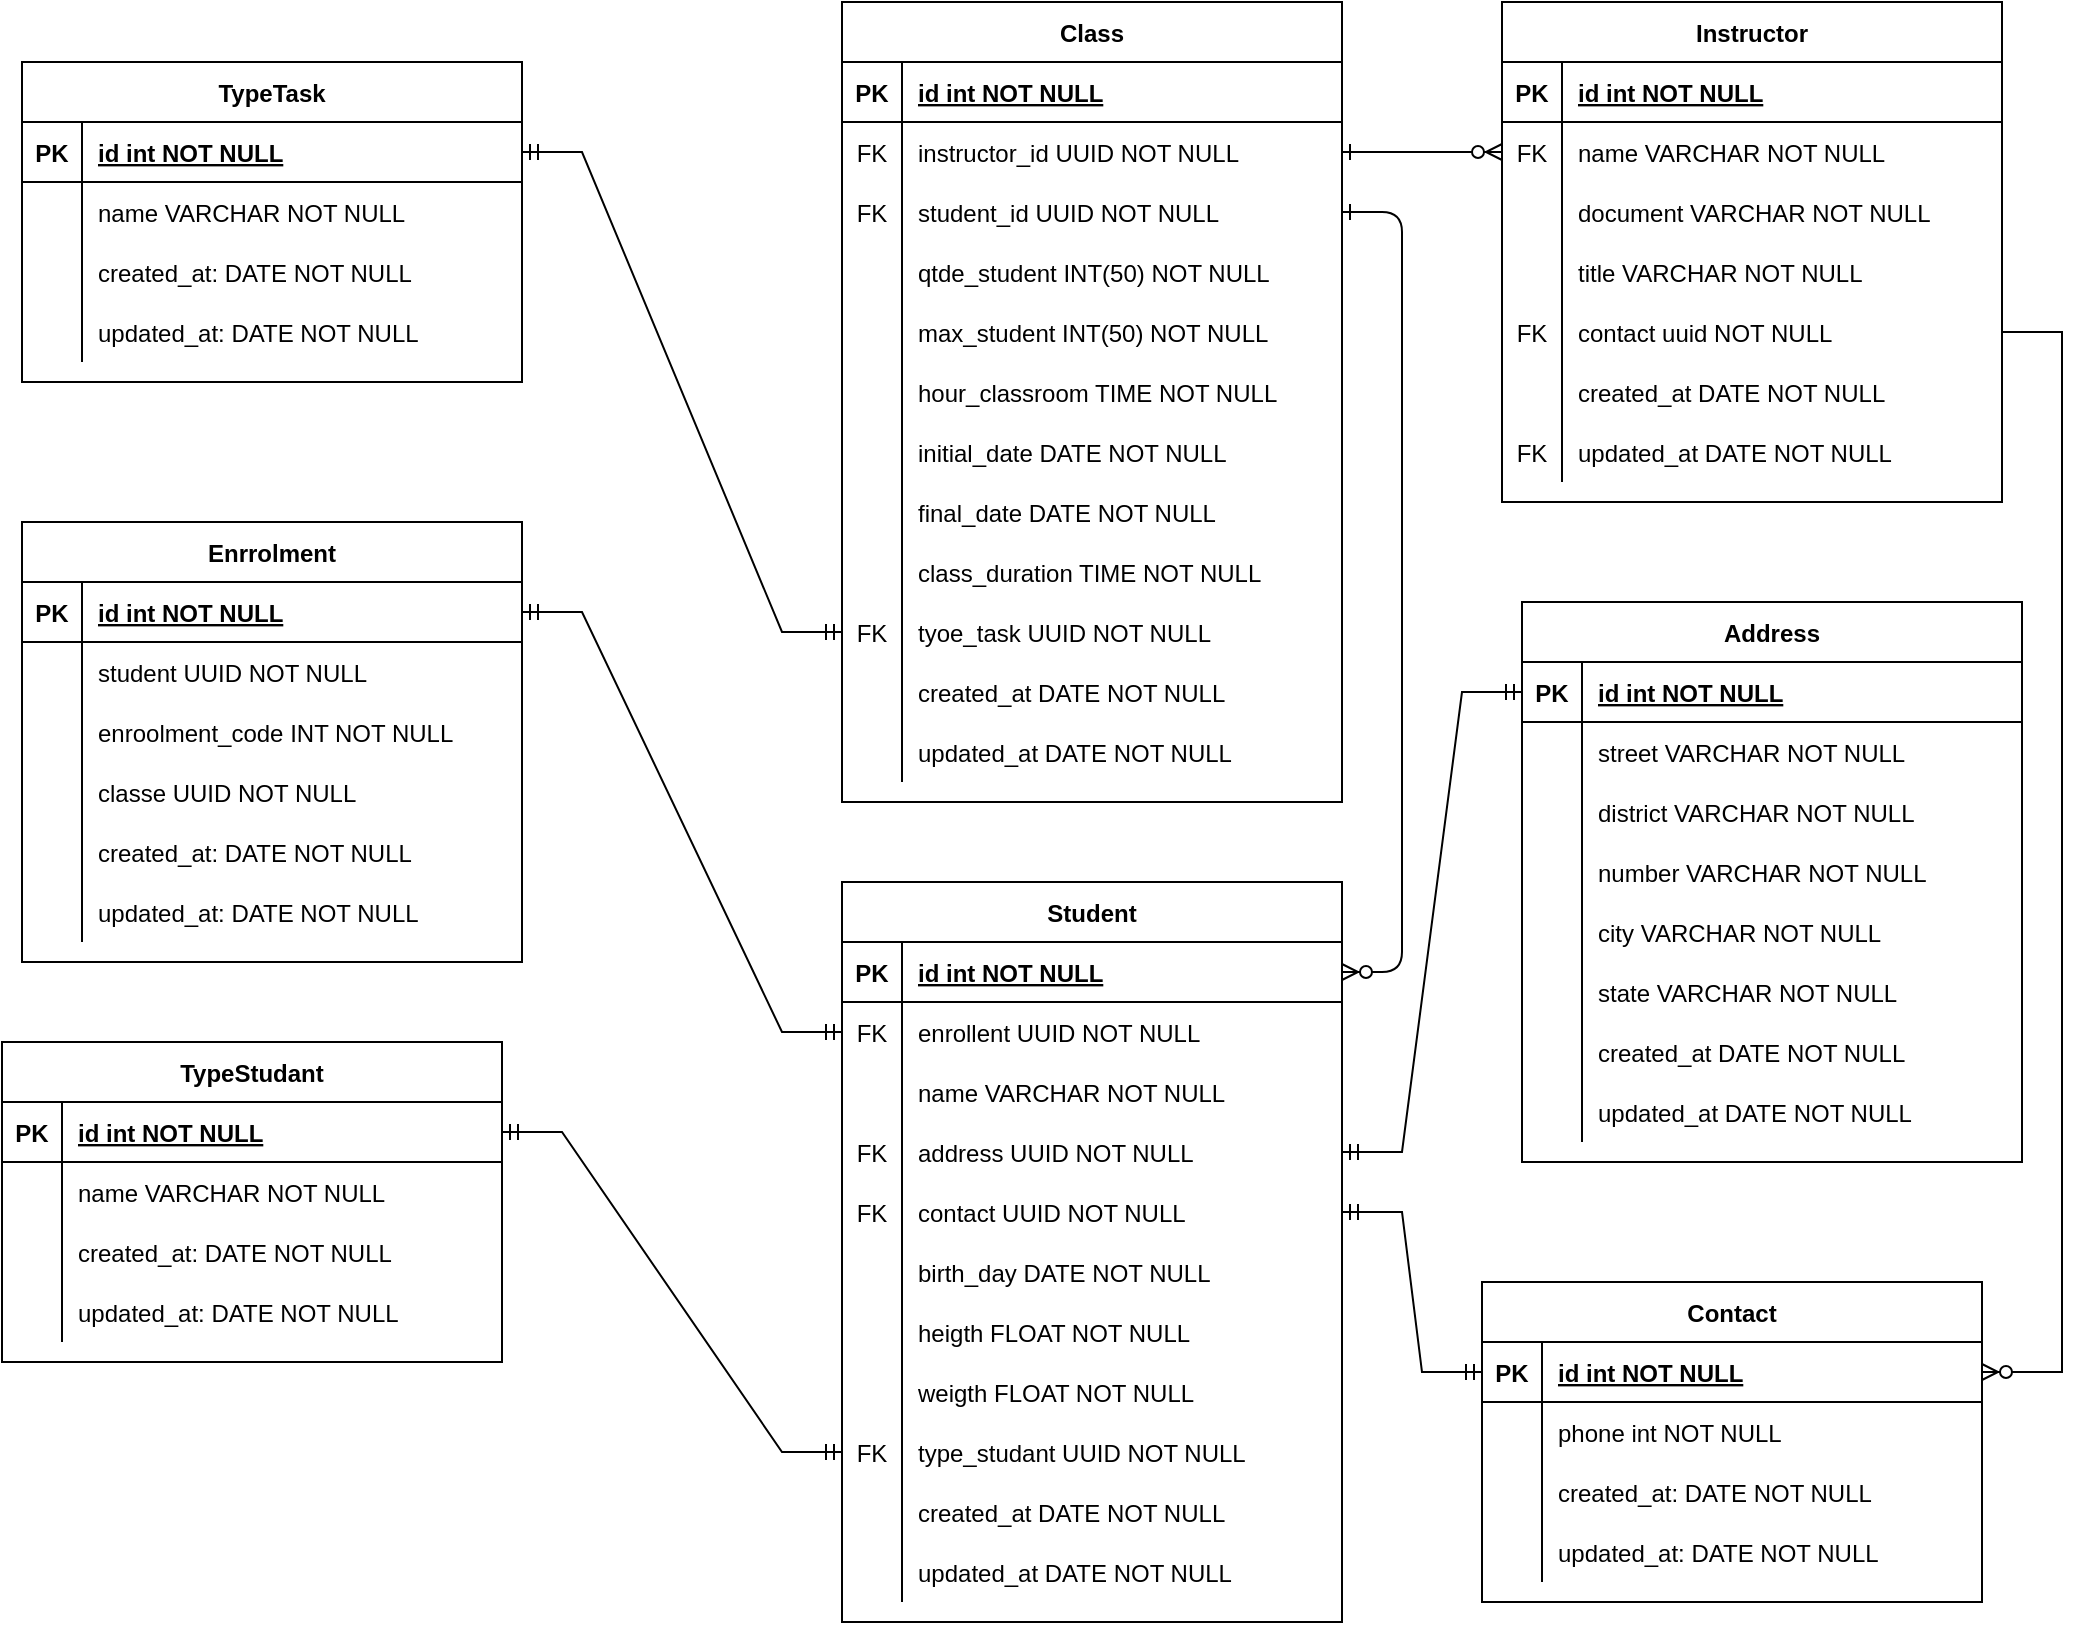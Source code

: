 <mxfile version="20.3.6" type="device"><diagram id="R2lEEEUBdFMjLlhIrx00" name="Page-1"><mxGraphModel dx="1796" dy="621" grid="1" gridSize="10" guides="1" tooltips="1" connect="1" arrows="1" fold="1" page="1" pageScale="1" pageWidth="850" pageHeight="1100" math="0" shadow="0" extFonts="Permanent Marker^https://fonts.googleapis.com/css?family=Permanent+Marker"><root><mxCell id="0"/><mxCell id="1" parent="0"/><mxCell id="C-vyLk0tnHw3VtMMgP7b-1" value="" style="edgeStyle=entityRelationEdgeStyle;endArrow=ERzeroToMany;startArrow=ERone;endFill=1;startFill=0;exitX=1;exitY=0.5;exitDx=0;exitDy=0;" parent="1" source="C-vyLk0tnHw3VtMMgP7b-27" target="C-vyLk0tnHw3VtMMgP7b-6" edge="1"><mxGeometry width="100" height="100" relative="1" as="geometry"><mxPoint x="340" y="720" as="sourcePoint"/><mxPoint x="440" y="620" as="targetPoint"/></mxGeometry></mxCell><mxCell id="C-vyLk0tnHw3VtMMgP7b-2" value="Instructor" style="shape=table;startSize=30;container=1;collapsible=1;childLayout=tableLayout;fixedRows=1;rowLines=0;fontStyle=1;align=center;resizeLast=1;" parent="1" vertex="1"><mxGeometry x="450" y="120" width="250" height="250" as="geometry"/></mxCell><mxCell id="C-vyLk0tnHw3VtMMgP7b-3" value="" style="shape=partialRectangle;collapsible=0;dropTarget=0;pointerEvents=0;fillColor=none;points=[[0,0.5],[1,0.5]];portConstraint=eastwest;top=0;left=0;right=0;bottom=1;" parent="C-vyLk0tnHw3VtMMgP7b-2" vertex="1"><mxGeometry y="30" width="250" height="30" as="geometry"/></mxCell><mxCell id="C-vyLk0tnHw3VtMMgP7b-4" value="PK" style="shape=partialRectangle;overflow=hidden;connectable=0;fillColor=none;top=0;left=0;bottom=0;right=0;fontStyle=1;" parent="C-vyLk0tnHw3VtMMgP7b-3" vertex="1"><mxGeometry width="30" height="30" as="geometry"><mxRectangle width="30" height="30" as="alternateBounds"/></mxGeometry></mxCell><mxCell id="C-vyLk0tnHw3VtMMgP7b-5" value="id int NOT NULL " style="shape=partialRectangle;overflow=hidden;connectable=0;fillColor=none;top=0;left=0;bottom=0;right=0;align=left;spacingLeft=6;fontStyle=5;" parent="C-vyLk0tnHw3VtMMgP7b-3" vertex="1"><mxGeometry x="30" width="220" height="30" as="geometry"><mxRectangle width="220" height="30" as="alternateBounds"/></mxGeometry></mxCell><mxCell id="C-vyLk0tnHw3VtMMgP7b-6" value="" style="shape=partialRectangle;collapsible=0;dropTarget=0;pointerEvents=0;fillColor=none;points=[[0,0.5],[1,0.5]];portConstraint=eastwest;top=0;left=0;right=0;bottom=0;" parent="C-vyLk0tnHw3VtMMgP7b-2" vertex="1"><mxGeometry y="60" width="250" height="30" as="geometry"/></mxCell><mxCell id="C-vyLk0tnHw3VtMMgP7b-7" value="FK" style="shape=partialRectangle;overflow=hidden;connectable=0;fillColor=none;top=0;left=0;bottom=0;right=0;" parent="C-vyLk0tnHw3VtMMgP7b-6" vertex="1"><mxGeometry width="30" height="30" as="geometry"><mxRectangle width="30" height="30" as="alternateBounds"/></mxGeometry></mxCell><mxCell id="C-vyLk0tnHw3VtMMgP7b-8" value="name VARCHAR NOT NULL" style="shape=partialRectangle;overflow=hidden;connectable=0;fillColor=none;top=0;left=0;bottom=0;right=0;align=left;spacingLeft=6;" parent="C-vyLk0tnHw3VtMMgP7b-6" vertex="1"><mxGeometry x="30" width="220" height="30" as="geometry"><mxRectangle width="220" height="30" as="alternateBounds"/></mxGeometry></mxCell><mxCell id="C-vyLk0tnHw3VtMMgP7b-9" value="" style="shape=partialRectangle;collapsible=0;dropTarget=0;pointerEvents=0;fillColor=none;points=[[0,0.5],[1,0.5]];portConstraint=eastwest;top=0;left=0;right=0;bottom=0;" parent="C-vyLk0tnHw3VtMMgP7b-2" vertex="1"><mxGeometry y="90" width="250" height="30" as="geometry"/></mxCell><mxCell id="C-vyLk0tnHw3VtMMgP7b-10" value="" style="shape=partialRectangle;overflow=hidden;connectable=0;fillColor=none;top=0;left=0;bottom=0;right=0;" parent="C-vyLk0tnHw3VtMMgP7b-9" vertex="1"><mxGeometry width="30" height="30" as="geometry"><mxRectangle width="30" height="30" as="alternateBounds"/></mxGeometry></mxCell><mxCell id="C-vyLk0tnHw3VtMMgP7b-11" value="document VARCHAR NOT NULL" style="shape=partialRectangle;overflow=hidden;connectable=0;fillColor=none;top=0;left=0;bottom=0;right=0;align=left;spacingLeft=6;" parent="C-vyLk0tnHw3VtMMgP7b-9" vertex="1"><mxGeometry x="30" width="220" height="30" as="geometry"><mxRectangle width="220" height="30" as="alternateBounds"/></mxGeometry></mxCell><mxCell id="2ifNa_eSd36w4v-b7ZoR-31" value="" style="shape=partialRectangle;collapsible=0;dropTarget=0;pointerEvents=0;fillColor=none;points=[[0,0.5],[1,0.5]];portConstraint=eastwest;top=0;left=0;right=0;bottom=0;" parent="C-vyLk0tnHw3VtMMgP7b-2" vertex="1"><mxGeometry y="120" width="250" height="30" as="geometry"/></mxCell><mxCell id="2ifNa_eSd36w4v-b7ZoR-32" value="" style="shape=partialRectangle;overflow=hidden;connectable=0;fillColor=none;top=0;left=0;bottom=0;right=0;" parent="2ifNa_eSd36w4v-b7ZoR-31" vertex="1"><mxGeometry width="30" height="30" as="geometry"><mxRectangle width="30" height="30" as="alternateBounds"/></mxGeometry></mxCell><mxCell id="2ifNa_eSd36w4v-b7ZoR-33" value="title VARCHAR NOT NULL" style="shape=partialRectangle;overflow=hidden;connectable=0;fillColor=none;top=0;left=0;bottom=0;right=0;align=left;spacingLeft=6;" parent="2ifNa_eSd36w4v-b7ZoR-31" vertex="1"><mxGeometry x="30" width="220" height="30" as="geometry"><mxRectangle width="220" height="30" as="alternateBounds"/></mxGeometry></mxCell><mxCell id="2ifNa_eSd36w4v-b7ZoR-38" value="" style="shape=partialRectangle;collapsible=0;dropTarget=0;pointerEvents=0;fillColor=none;points=[[0,0.5],[1,0.5]];portConstraint=eastwest;top=0;left=0;right=0;bottom=0;" parent="C-vyLk0tnHw3VtMMgP7b-2" vertex="1"><mxGeometry y="150" width="250" height="30" as="geometry"/></mxCell><mxCell id="2ifNa_eSd36w4v-b7ZoR-39" value="FK" style="shape=partialRectangle;overflow=hidden;connectable=0;fillColor=none;top=0;left=0;bottom=0;right=0;" parent="2ifNa_eSd36w4v-b7ZoR-38" vertex="1"><mxGeometry width="30" height="30" as="geometry"><mxRectangle width="30" height="30" as="alternateBounds"/></mxGeometry></mxCell><mxCell id="2ifNa_eSd36w4v-b7ZoR-40" value="contact uuid NOT NULL" style="shape=partialRectangle;overflow=hidden;connectable=0;fillColor=none;top=0;left=0;bottom=0;right=0;align=left;spacingLeft=6;" parent="2ifNa_eSd36w4v-b7ZoR-38" vertex="1"><mxGeometry x="30" width="220" height="30" as="geometry"><mxRectangle width="220" height="30" as="alternateBounds"/></mxGeometry></mxCell><mxCell id="2ifNa_eSd36w4v-b7ZoR-45" value="" style="shape=partialRectangle;collapsible=0;dropTarget=0;pointerEvents=0;fillColor=none;points=[[0,0.5],[1,0.5]];portConstraint=eastwest;top=0;left=0;right=0;bottom=0;" parent="C-vyLk0tnHw3VtMMgP7b-2" vertex="1"><mxGeometry y="180" width="250" height="30" as="geometry"/></mxCell><mxCell id="2ifNa_eSd36w4v-b7ZoR-46" value="" style="shape=partialRectangle;overflow=hidden;connectable=0;fillColor=none;top=0;left=0;bottom=0;right=0;" parent="2ifNa_eSd36w4v-b7ZoR-45" vertex="1"><mxGeometry width="30" height="30" as="geometry"><mxRectangle width="30" height="30" as="alternateBounds"/></mxGeometry></mxCell><mxCell id="2ifNa_eSd36w4v-b7ZoR-47" value="created_at DATE NOT NULL" style="shape=partialRectangle;overflow=hidden;connectable=0;fillColor=none;top=0;left=0;bottom=0;right=0;align=left;spacingLeft=6;" parent="2ifNa_eSd36w4v-b7ZoR-45" vertex="1"><mxGeometry x="30" width="220" height="30" as="geometry"><mxRectangle width="220" height="30" as="alternateBounds"/></mxGeometry></mxCell><mxCell id="2ifNa_eSd36w4v-b7ZoR-48" value="" style="shape=partialRectangle;collapsible=0;dropTarget=0;pointerEvents=0;fillColor=none;points=[[0,0.5],[1,0.5]];portConstraint=eastwest;top=0;left=0;right=0;bottom=0;" parent="C-vyLk0tnHw3VtMMgP7b-2" vertex="1"><mxGeometry y="210" width="250" height="30" as="geometry"/></mxCell><mxCell id="2ifNa_eSd36w4v-b7ZoR-49" value="FK" style="shape=partialRectangle;overflow=hidden;connectable=0;fillColor=none;top=0;left=0;bottom=0;right=0;" parent="2ifNa_eSd36w4v-b7ZoR-48" vertex="1"><mxGeometry width="30" height="30" as="geometry"><mxRectangle width="30" height="30" as="alternateBounds"/></mxGeometry></mxCell><mxCell id="2ifNa_eSd36w4v-b7ZoR-50" value="updated_at DATE NOT NULL" style="shape=partialRectangle;overflow=hidden;connectable=0;fillColor=none;top=0;left=0;bottom=0;right=0;align=left;spacingLeft=6;" parent="2ifNa_eSd36w4v-b7ZoR-48" vertex="1"><mxGeometry x="30" width="220" height="30" as="geometry"><mxRectangle width="220" height="30" as="alternateBounds"/></mxGeometry></mxCell><mxCell id="C-vyLk0tnHw3VtMMgP7b-13" value="Contact" style="shape=table;startSize=30;container=1;collapsible=1;childLayout=tableLayout;fixedRows=1;rowLines=0;fontStyle=1;align=center;resizeLast=1;" parent="1" vertex="1"><mxGeometry x="440" y="760" width="250" height="160" as="geometry"/></mxCell><mxCell id="C-vyLk0tnHw3VtMMgP7b-14" value="" style="shape=partialRectangle;collapsible=0;dropTarget=0;pointerEvents=0;fillColor=none;points=[[0,0.5],[1,0.5]];portConstraint=eastwest;top=0;left=0;right=0;bottom=1;" parent="C-vyLk0tnHw3VtMMgP7b-13" vertex="1"><mxGeometry y="30" width="250" height="30" as="geometry"/></mxCell><mxCell id="C-vyLk0tnHw3VtMMgP7b-15" value="PK" style="shape=partialRectangle;overflow=hidden;connectable=0;fillColor=none;top=0;left=0;bottom=0;right=0;fontStyle=1;" parent="C-vyLk0tnHw3VtMMgP7b-14" vertex="1"><mxGeometry width="30" height="30" as="geometry"><mxRectangle width="30" height="30" as="alternateBounds"/></mxGeometry></mxCell><mxCell id="C-vyLk0tnHw3VtMMgP7b-16" value="id int NOT NULL " style="shape=partialRectangle;overflow=hidden;connectable=0;fillColor=none;top=0;left=0;bottom=0;right=0;align=left;spacingLeft=6;fontStyle=5;" parent="C-vyLk0tnHw3VtMMgP7b-14" vertex="1"><mxGeometry x="30" width="220" height="30" as="geometry"><mxRectangle width="220" height="30" as="alternateBounds"/></mxGeometry></mxCell><mxCell id="C-vyLk0tnHw3VtMMgP7b-17" value="" style="shape=partialRectangle;collapsible=0;dropTarget=0;pointerEvents=0;fillColor=none;points=[[0,0.5],[1,0.5]];portConstraint=eastwest;top=0;left=0;right=0;bottom=0;" parent="C-vyLk0tnHw3VtMMgP7b-13" vertex="1"><mxGeometry y="60" width="250" height="30" as="geometry"/></mxCell><mxCell id="C-vyLk0tnHw3VtMMgP7b-18" value="" style="shape=partialRectangle;overflow=hidden;connectable=0;fillColor=none;top=0;left=0;bottom=0;right=0;" parent="C-vyLk0tnHw3VtMMgP7b-17" vertex="1"><mxGeometry width="30" height="30" as="geometry"><mxRectangle width="30" height="30" as="alternateBounds"/></mxGeometry></mxCell><mxCell id="C-vyLk0tnHw3VtMMgP7b-19" value="phone int NOT NULL" style="shape=partialRectangle;overflow=hidden;connectable=0;fillColor=none;top=0;left=0;bottom=0;right=0;align=left;spacingLeft=6;" parent="C-vyLk0tnHw3VtMMgP7b-17" vertex="1"><mxGeometry x="30" width="220" height="30" as="geometry"><mxRectangle width="220" height="30" as="alternateBounds"/></mxGeometry></mxCell><mxCell id="C-vyLk0tnHw3VtMMgP7b-20" value="" style="shape=partialRectangle;collapsible=0;dropTarget=0;pointerEvents=0;fillColor=none;points=[[0,0.5],[1,0.5]];portConstraint=eastwest;top=0;left=0;right=0;bottom=0;" parent="C-vyLk0tnHw3VtMMgP7b-13" vertex="1"><mxGeometry y="90" width="250" height="30" as="geometry"/></mxCell><mxCell id="C-vyLk0tnHw3VtMMgP7b-21" value="" style="shape=partialRectangle;overflow=hidden;connectable=0;fillColor=none;top=0;left=0;bottom=0;right=0;" parent="C-vyLk0tnHw3VtMMgP7b-20" vertex="1"><mxGeometry width="30" height="30" as="geometry"><mxRectangle width="30" height="30" as="alternateBounds"/></mxGeometry></mxCell><mxCell id="C-vyLk0tnHw3VtMMgP7b-22" value="created_at: DATE NOT NULL" style="shape=partialRectangle;overflow=hidden;connectable=0;fillColor=none;top=0;left=0;bottom=0;right=0;align=left;spacingLeft=6;" parent="C-vyLk0tnHw3VtMMgP7b-20" vertex="1"><mxGeometry x="30" width="220" height="30" as="geometry"><mxRectangle width="220" height="30" as="alternateBounds"/></mxGeometry></mxCell><mxCell id="2ifNa_eSd36w4v-b7ZoR-34" value="" style="shape=partialRectangle;collapsible=0;dropTarget=0;pointerEvents=0;fillColor=none;points=[[0,0.5],[1,0.5]];portConstraint=eastwest;top=0;left=0;right=0;bottom=0;" parent="C-vyLk0tnHw3VtMMgP7b-13" vertex="1"><mxGeometry y="120" width="250" height="30" as="geometry"/></mxCell><mxCell id="2ifNa_eSd36w4v-b7ZoR-35" value="" style="shape=partialRectangle;overflow=hidden;connectable=0;fillColor=none;top=0;left=0;bottom=0;right=0;" parent="2ifNa_eSd36w4v-b7ZoR-34" vertex="1"><mxGeometry width="30" height="30" as="geometry"><mxRectangle width="30" height="30" as="alternateBounds"/></mxGeometry></mxCell><mxCell id="2ifNa_eSd36w4v-b7ZoR-36" value="updated_at: DATE NOT NULL" style="shape=partialRectangle;overflow=hidden;connectable=0;fillColor=none;top=0;left=0;bottom=0;right=0;align=left;spacingLeft=6;" parent="2ifNa_eSd36w4v-b7ZoR-34" vertex="1"><mxGeometry x="30" width="220" height="30" as="geometry"><mxRectangle width="220" height="30" as="alternateBounds"/></mxGeometry></mxCell><mxCell id="C-vyLk0tnHw3VtMMgP7b-23" value="Class" style="shape=table;startSize=30;container=1;collapsible=1;childLayout=tableLayout;fixedRows=1;rowLines=0;fontStyle=1;align=center;resizeLast=1;" parent="1" vertex="1"><mxGeometry x="120" y="120" width="250" height="400" as="geometry"/></mxCell><mxCell id="C-vyLk0tnHw3VtMMgP7b-24" value="" style="shape=partialRectangle;collapsible=0;dropTarget=0;pointerEvents=0;fillColor=none;points=[[0,0.5],[1,0.5]];portConstraint=eastwest;top=0;left=0;right=0;bottom=1;" parent="C-vyLk0tnHw3VtMMgP7b-23" vertex="1"><mxGeometry y="30" width="250" height="30" as="geometry"/></mxCell><mxCell id="C-vyLk0tnHw3VtMMgP7b-25" value="PK" style="shape=partialRectangle;overflow=hidden;connectable=0;fillColor=none;top=0;left=0;bottom=0;right=0;fontStyle=1;" parent="C-vyLk0tnHw3VtMMgP7b-24" vertex="1"><mxGeometry width="30" height="30" as="geometry"><mxRectangle width="30" height="30" as="alternateBounds"/></mxGeometry></mxCell><mxCell id="C-vyLk0tnHw3VtMMgP7b-26" value="id int NOT NULL " style="shape=partialRectangle;overflow=hidden;connectable=0;fillColor=none;top=0;left=0;bottom=0;right=0;align=left;spacingLeft=6;fontStyle=5;" parent="C-vyLk0tnHw3VtMMgP7b-24" vertex="1"><mxGeometry x="30" width="220" height="30" as="geometry"><mxRectangle width="220" height="30" as="alternateBounds"/></mxGeometry></mxCell><mxCell id="C-vyLk0tnHw3VtMMgP7b-27" value="" style="shape=partialRectangle;collapsible=0;dropTarget=0;pointerEvents=0;fillColor=none;points=[[0,0.5],[1,0.5]];portConstraint=eastwest;top=0;left=0;right=0;bottom=0;" parent="C-vyLk0tnHw3VtMMgP7b-23" vertex="1"><mxGeometry y="60" width="250" height="30" as="geometry"/></mxCell><mxCell id="C-vyLk0tnHw3VtMMgP7b-28" value="FK" style="shape=partialRectangle;overflow=hidden;connectable=0;fillColor=none;top=0;left=0;bottom=0;right=0;" parent="C-vyLk0tnHw3VtMMgP7b-27" vertex="1"><mxGeometry width="30" height="30" as="geometry"><mxRectangle width="30" height="30" as="alternateBounds"/></mxGeometry></mxCell><mxCell id="C-vyLk0tnHw3VtMMgP7b-29" value="instructor_id UUID NOT NULL" style="shape=partialRectangle;overflow=hidden;connectable=0;fillColor=none;top=0;left=0;bottom=0;right=0;align=left;spacingLeft=6;" parent="C-vyLk0tnHw3VtMMgP7b-27" vertex="1"><mxGeometry x="30" width="220" height="30" as="geometry"><mxRectangle width="220" height="30" as="alternateBounds"/></mxGeometry></mxCell><mxCell id="2ifNa_eSd36w4v-b7ZoR-1" value="" style="shape=partialRectangle;collapsible=0;dropTarget=0;pointerEvents=0;fillColor=none;points=[[0,0.5],[1,0.5]];portConstraint=eastwest;top=0;left=0;right=0;bottom=0;" parent="C-vyLk0tnHw3VtMMgP7b-23" vertex="1"><mxGeometry y="90" width="250" height="30" as="geometry"/></mxCell><mxCell id="2ifNa_eSd36w4v-b7ZoR-2" value="FK" style="shape=partialRectangle;overflow=hidden;connectable=0;fillColor=none;top=0;left=0;bottom=0;right=0;" parent="2ifNa_eSd36w4v-b7ZoR-1" vertex="1"><mxGeometry width="30" height="30" as="geometry"><mxRectangle width="30" height="30" as="alternateBounds"/></mxGeometry></mxCell><mxCell id="2ifNa_eSd36w4v-b7ZoR-3" value="student_id UUID NOT NULL" style="shape=partialRectangle;overflow=hidden;connectable=0;fillColor=none;top=0;left=0;bottom=0;right=0;align=left;spacingLeft=6;" parent="2ifNa_eSd36w4v-b7ZoR-1" vertex="1"><mxGeometry x="30" width="220" height="30" as="geometry"><mxRectangle width="220" height="30" as="alternateBounds"/></mxGeometry></mxCell><mxCell id="2ifNa_eSd36w4v-b7ZoR-4" value="" style="shape=partialRectangle;collapsible=0;dropTarget=0;pointerEvents=0;fillColor=none;points=[[0,0.5],[1,0.5]];portConstraint=eastwest;top=0;left=0;right=0;bottom=0;" parent="C-vyLk0tnHw3VtMMgP7b-23" vertex="1"><mxGeometry y="120" width="250" height="30" as="geometry"/></mxCell><mxCell id="2ifNa_eSd36w4v-b7ZoR-5" value="" style="shape=partialRectangle;overflow=hidden;connectable=0;fillColor=none;top=0;left=0;bottom=0;right=0;" parent="2ifNa_eSd36w4v-b7ZoR-4" vertex="1"><mxGeometry width="30" height="30" as="geometry"><mxRectangle width="30" height="30" as="alternateBounds"/></mxGeometry></mxCell><mxCell id="2ifNa_eSd36w4v-b7ZoR-6" value="qtde_student INT(50) NOT NULL" style="shape=partialRectangle;overflow=hidden;connectable=0;fillColor=none;top=0;left=0;bottom=0;right=0;align=left;spacingLeft=6;" parent="2ifNa_eSd36w4v-b7ZoR-4" vertex="1"><mxGeometry x="30" width="220" height="30" as="geometry"><mxRectangle width="220" height="30" as="alternateBounds"/></mxGeometry></mxCell><mxCell id="2ifNa_eSd36w4v-b7ZoR-7" value="" style="shape=partialRectangle;collapsible=0;dropTarget=0;pointerEvents=0;fillColor=none;points=[[0,0.5],[1,0.5]];portConstraint=eastwest;top=0;left=0;right=0;bottom=0;" parent="C-vyLk0tnHw3VtMMgP7b-23" vertex="1"><mxGeometry y="150" width="250" height="30" as="geometry"/></mxCell><mxCell id="2ifNa_eSd36w4v-b7ZoR-8" value="" style="shape=partialRectangle;overflow=hidden;connectable=0;fillColor=none;top=0;left=0;bottom=0;right=0;" parent="2ifNa_eSd36w4v-b7ZoR-7" vertex="1"><mxGeometry width="30" height="30" as="geometry"><mxRectangle width="30" height="30" as="alternateBounds"/></mxGeometry></mxCell><mxCell id="2ifNa_eSd36w4v-b7ZoR-9" value="max_student INT(50) NOT NULL" style="shape=partialRectangle;overflow=hidden;connectable=0;fillColor=none;top=0;left=0;bottom=0;right=0;align=left;spacingLeft=6;" parent="2ifNa_eSd36w4v-b7ZoR-7" vertex="1"><mxGeometry x="30" width="220" height="30" as="geometry"><mxRectangle width="220" height="30" as="alternateBounds"/></mxGeometry></mxCell><mxCell id="2ifNa_eSd36w4v-b7ZoR-10" value="" style="shape=partialRectangle;collapsible=0;dropTarget=0;pointerEvents=0;fillColor=none;points=[[0,0.5],[1,0.5]];portConstraint=eastwest;top=0;left=0;right=0;bottom=0;" parent="C-vyLk0tnHw3VtMMgP7b-23" vertex="1"><mxGeometry y="180" width="250" height="30" as="geometry"/></mxCell><mxCell id="2ifNa_eSd36w4v-b7ZoR-11" value="" style="shape=partialRectangle;overflow=hidden;connectable=0;fillColor=none;top=0;left=0;bottom=0;right=0;" parent="2ifNa_eSd36w4v-b7ZoR-10" vertex="1"><mxGeometry width="30" height="30" as="geometry"><mxRectangle width="30" height="30" as="alternateBounds"/></mxGeometry></mxCell><mxCell id="2ifNa_eSd36w4v-b7ZoR-12" value="hour_classroom TIME NOT NULL" style="shape=partialRectangle;overflow=hidden;connectable=0;fillColor=none;top=0;left=0;bottom=0;right=0;align=left;spacingLeft=6;" parent="2ifNa_eSd36w4v-b7ZoR-10" vertex="1"><mxGeometry x="30" width="220" height="30" as="geometry"><mxRectangle width="220" height="30" as="alternateBounds"/></mxGeometry></mxCell><mxCell id="2ifNa_eSd36w4v-b7ZoR-13" value="" style="shape=partialRectangle;collapsible=0;dropTarget=0;pointerEvents=0;fillColor=none;points=[[0,0.5],[1,0.5]];portConstraint=eastwest;top=0;left=0;right=0;bottom=0;" parent="C-vyLk0tnHw3VtMMgP7b-23" vertex="1"><mxGeometry y="210" width="250" height="30" as="geometry"/></mxCell><mxCell id="2ifNa_eSd36w4v-b7ZoR-14" value="" style="shape=partialRectangle;overflow=hidden;connectable=0;fillColor=none;top=0;left=0;bottom=0;right=0;" parent="2ifNa_eSd36w4v-b7ZoR-13" vertex="1"><mxGeometry width="30" height="30" as="geometry"><mxRectangle width="30" height="30" as="alternateBounds"/></mxGeometry></mxCell><mxCell id="2ifNa_eSd36w4v-b7ZoR-15" value="initial_date DATE NOT NULL" style="shape=partialRectangle;overflow=hidden;connectable=0;fillColor=none;top=0;left=0;bottom=0;right=0;align=left;spacingLeft=6;" parent="2ifNa_eSd36w4v-b7ZoR-13" vertex="1"><mxGeometry x="30" width="220" height="30" as="geometry"><mxRectangle width="220" height="30" as="alternateBounds"/></mxGeometry></mxCell><mxCell id="2ifNa_eSd36w4v-b7ZoR-16" value="" style="shape=partialRectangle;collapsible=0;dropTarget=0;pointerEvents=0;fillColor=none;points=[[0,0.5],[1,0.5]];portConstraint=eastwest;top=0;left=0;right=0;bottom=0;" parent="C-vyLk0tnHw3VtMMgP7b-23" vertex="1"><mxGeometry y="240" width="250" height="30" as="geometry"/></mxCell><mxCell id="2ifNa_eSd36w4v-b7ZoR-17" value="" style="shape=partialRectangle;overflow=hidden;connectable=0;fillColor=none;top=0;left=0;bottom=0;right=0;" parent="2ifNa_eSd36w4v-b7ZoR-16" vertex="1"><mxGeometry width="30" height="30" as="geometry"><mxRectangle width="30" height="30" as="alternateBounds"/></mxGeometry></mxCell><mxCell id="2ifNa_eSd36w4v-b7ZoR-18" value="final_date DATE NOT NULL" style="shape=partialRectangle;overflow=hidden;connectable=0;fillColor=none;top=0;left=0;bottom=0;right=0;align=left;spacingLeft=6;" parent="2ifNa_eSd36w4v-b7ZoR-16" vertex="1"><mxGeometry x="30" width="220" height="30" as="geometry"><mxRectangle width="220" height="30" as="alternateBounds"/></mxGeometry></mxCell><mxCell id="2ifNa_eSd36w4v-b7ZoR-19" value="" style="shape=partialRectangle;collapsible=0;dropTarget=0;pointerEvents=0;fillColor=none;points=[[0,0.5],[1,0.5]];portConstraint=eastwest;top=0;left=0;right=0;bottom=0;" parent="C-vyLk0tnHw3VtMMgP7b-23" vertex="1"><mxGeometry y="270" width="250" height="30" as="geometry"/></mxCell><mxCell id="2ifNa_eSd36w4v-b7ZoR-20" value="" style="shape=partialRectangle;overflow=hidden;connectable=0;fillColor=none;top=0;left=0;bottom=0;right=0;" parent="2ifNa_eSd36w4v-b7ZoR-19" vertex="1"><mxGeometry width="30" height="30" as="geometry"><mxRectangle width="30" height="30" as="alternateBounds"/></mxGeometry></mxCell><mxCell id="2ifNa_eSd36w4v-b7ZoR-21" value="class_duration TIME NOT NULL" style="shape=partialRectangle;overflow=hidden;connectable=0;fillColor=none;top=0;left=0;bottom=0;right=0;align=left;spacingLeft=6;" parent="2ifNa_eSd36w4v-b7ZoR-19" vertex="1"><mxGeometry x="30" width="220" height="30" as="geometry"><mxRectangle width="220" height="30" as="alternateBounds"/></mxGeometry></mxCell><mxCell id="2ifNa_eSd36w4v-b7ZoR-22" value="" style="shape=partialRectangle;collapsible=0;dropTarget=0;pointerEvents=0;fillColor=none;points=[[0,0.5],[1,0.5]];portConstraint=eastwest;top=0;left=0;right=0;bottom=0;" parent="C-vyLk0tnHw3VtMMgP7b-23" vertex="1"><mxGeometry y="300" width="250" height="30" as="geometry"/></mxCell><mxCell id="2ifNa_eSd36w4v-b7ZoR-23" value="FK" style="shape=partialRectangle;overflow=hidden;connectable=0;fillColor=none;top=0;left=0;bottom=0;right=0;" parent="2ifNa_eSd36w4v-b7ZoR-22" vertex="1"><mxGeometry width="30" height="30" as="geometry"><mxRectangle width="30" height="30" as="alternateBounds"/></mxGeometry></mxCell><mxCell id="2ifNa_eSd36w4v-b7ZoR-24" value="tyoe_task UUID NOT NULL" style="shape=partialRectangle;overflow=hidden;connectable=0;fillColor=none;top=0;left=0;bottom=0;right=0;align=left;spacingLeft=6;" parent="2ifNa_eSd36w4v-b7ZoR-22" vertex="1"><mxGeometry x="30" width="220" height="30" as="geometry"><mxRectangle width="220" height="30" as="alternateBounds"/></mxGeometry></mxCell><mxCell id="2ifNa_eSd36w4v-b7ZoR-25" value="" style="shape=partialRectangle;collapsible=0;dropTarget=0;pointerEvents=0;fillColor=none;points=[[0,0.5],[1,0.5]];portConstraint=eastwest;top=0;left=0;right=0;bottom=0;" parent="C-vyLk0tnHw3VtMMgP7b-23" vertex="1"><mxGeometry y="330" width="250" height="30" as="geometry"/></mxCell><mxCell id="2ifNa_eSd36w4v-b7ZoR-26" value="" style="shape=partialRectangle;overflow=hidden;connectable=0;fillColor=none;top=0;left=0;bottom=0;right=0;" parent="2ifNa_eSd36w4v-b7ZoR-25" vertex="1"><mxGeometry width="30" height="30" as="geometry"><mxRectangle width="30" height="30" as="alternateBounds"/></mxGeometry></mxCell><mxCell id="2ifNa_eSd36w4v-b7ZoR-27" value="created_at DATE NOT NULL" style="shape=partialRectangle;overflow=hidden;connectable=0;fillColor=none;top=0;left=0;bottom=0;right=0;align=left;spacingLeft=6;" parent="2ifNa_eSd36w4v-b7ZoR-25" vertex="1"><mxGeometry x="30" width="220" height="30" as="geometry"><mxRectangle width="220" height="30" as="alternateBounds"/></mxGeometry></mxCell><mxCell id="2ifNa_eSd36w4v-b7ZoR-28" value="" style="shape=partialRectangle;collapsible=0;dropTarget=0;pointerEvents=0;fillColor=none;points=[[0,0.5],[1,0.5]];portConstraint=eastwest;top=0;left=0;right=0;bottom=0;" parent="C-vyLk0tnHw3VtMMgP7b-23" vertex="1"><mxGeometry y="360" width="250" height="30" as="geometry"/></mxCell><mxCell id="2ifNa_eSd36w4v-b7ZoR-29" value="" style="shape=partialRectangle;overflow=hidden;connectable=0;fillColor=none;top=0;left=0;bottom=0;right=0;" parent="2ifNa_eSd36w4v-b7ZoR-28" vertex="1"><mxGeometry width="30" height="30" as="geometry"><mxRectangle width="30" height="30" as="alternateBounds"/></mxGeometry></mxCell><mxCell id="2ifNa_eSd36w4v-b7ZoR-30" value="updated_at DATE NOT NULL" style="shape=partialRectangle;overflow=hidden;connectable=0;fillColor=none;top=0;left=0;bottom=0;right=0;align=left;spacingLeft=6;" parent="2ifNa_eSd36w4v-b7ZoR-28" vertex="1"><mxGeometry x="30" width="220" height="30" as="geometry"><mxRectangle width="220" height="30" as="alternateBounds"/></mxGeometry></mxCell><mxCell id="2ifNa_eSd36w4v-b7ZoR-44" value="" style="edgeStyle=entityRelationEdgeStyle;fontSize=12;html=1;endArrow=ERzeroToMany;endFill=1;rounded=0;" parent="1" source="2ifNa_eSd36w4v-b7ZoR-38" target="C-vyLk0tnHw3VtMMgP7b-14" edge="1"><mxGeometry width="100" height="100" relative="1" as="geometry"><mxPoint x="740" y="360" as="sourcePoint"/><mxPoint x="840" y="260" as="targetPoint"/></mxGeometry></mxCell><mxCell id="2ifNa_eSd36w4v-b7ZoR-51" value="TypeTask" style="shape=table;startSize=30;container=1;collapsible=1;childLayout=tableLayout;fixedRows=1;rowLines=0;fontStyle=1;align=center;resizeLast=1;" parent="1" vertex="1"><mxGeometry x="-290" y="150" width="250" height="160" as="geometry"/></mxCell><mxCell id="2ifNa_eSd36w4v-b7ZoR-52" value="" style="shape=partialRectangle;collapsible=0;dropTarget=0;pointerEvents=0;fillColor=none;points=[[0,0.5],[1,0.5]];portConstraint=eastwest;top=0;left=0;right=0;bottom=1;" parent="2ifNa_eSd36w4v-b7ZoR-51" vertex="1"><mxGeometry y="30" width="250" height="30" as="geometry"/></mxCell><mxCell id="2ifNa_eSd36w4v-b7ZoR-53" value="PK" style="shape=partialRectangle;overflow=hidden;connectable=0;fillColor=none;top=0;left=0;bottom=0;right=0;fontStyle=1;" parent="2ifNa_eSd36w4v-b7ZoR-52" vertex="1"><mxGeometry width="30" height="30" as="geometry"><mxRectangle width="30" height="30" as="alternateBounds"/></mxGeometry></mxCell><mxCell id="2ifNa_eSd36w4v-b7ZoR-54" value="id int NOT NULL " style="shape=partialRectangle;overflow=hidden;connectable=0;fillColor=none;top=0;left=0;bottom=0;right=0;align=left;spacingLeft=6;fontStyle=5;" parent="2ifNa_eSd36w4v-b7ZoR-52" vertex="1"><mxGeometry x="30" width="220" height="30" as="geometry"><mxRectangle width="220" height="30" as="alternateBounds"/></mxGeometry></mxCell><mxCell id="2ifNa_eSd36w4v-b7ZoR-55" value="" style="shape=partialRectangle;collapsible=0;dropTarget=0;pointerEvents=0;fillColor=none;points=[[0,0.5],[1,0.5]];portConstraint=eastwest;top=0;left=0;right=0;bottom=0;" parent="2ifNa_eSd36w4v-b7ZoR-51" vertex="1"><mxGeometry y="60" width="250" height="30" as="geometry"/></mxCell><mxCell id="2ifNa_eSd36w4v-b7ZoR-56" value="" style="shape=partialRectangle;overflow=hidden;connectable=0;fillColor=none;top=0;left=0;bottom=0;right=0;" parent="2ifNa_eSd36w4v-b7ZoR-55" vertex="1"><mxGeometry width="30" height="30" as="geometry"><mxRectangle width="30" height="30" as="alternateBounds"/></mxGeometry></mxCell><mxCell id="2ifNa_eSd36w4v-b7ZoR-57" value="name VARCHAR NOT NULL" style="shape=partialRectangle;overflow=hidden;connectable=0;fillColor=none;top=0;left=0;bottom=0;right=0;align=left;spacingLeft=6;" parent="2ifNa_eSd36w4v-b7ZoR-55" vertex="1"><mxGeometry x="30" width="220" height="30" as="geometry"><mxRectangle width="220" height="30" as="alternateBounds"/></mxGeometry></mxCell><mxCell id="2ifNa_eSd36w4v-b7ZoR-58" value="" style="shape=partialRectangle;collapsible=0;dropTarget=0;pointerEvents=0;fillColor=none;points=[[0,0.5],[1,0.5]];portConstraint=eastwest;top=0;left=0;right=0;bottom=0;" parent="2ifNa_eSd36w4v-b7ZoR-51" vertex="1"><mxGeometry y="90" width="250" height="30" as="geometry"/></mxCell><mxCell id="2ifNa_eSd36w4v-b7ZoR-59" value="" style="shape=partialRectangle;overflow=hidden;connectable=0;fillColor=none;top=0;left=0;bottom=0;right=0;" parent="2ifNa_eSd36w4v-b7ZoR-58" vertex="1"><mxGeometry width="30" height="30" as="geometry"><mxRectangle width="30" height="30" as="alternateBounds"/></mxGeometry></mxCell><mxCell id="2ifNa_eSd36w4v-b7ZoR-60" value="created_at: DATE NOT NULL" style="shape=partialRectangle;overflow=hidden;connectable=0;fillColor=none;top=0;left=0;bottom=0;right=0;align=left;spacingLeft=6;" parent="2ifNa_eSd36w4v-b7ZoR-58" vertex="1"><mxGeometry x="30" width="220" height="30" as="geometry"><mxRectangle width="220" height="30" as="alternateBounds"/></mxGeometry></mxCell><mxCell id="2ifNa_eSd36w4v-b7ZoR-61" value="" style="shape=partialRectangle;collapsible=0;dropTarget=0;pointerEvents=0;fillColor=none;points=[[0,0.5],[1,0.5]];portConstraint=eastwest;top=0;left=0;right=0;bottom=0;" parent="2ifNa_eSd36w4v-b7ZoR-51" vertex="1"><mxGeometry y="120" width="250" height="30" as="geometry"/></mxCell><mxCell id="2ifNa_eSd36w4v-b7ZoR-62" value="" style="shape=partialRectangle;overflow=hidden;connectable=0;fillColor=none;top=0;left=0;bottom=0;right=0;" parent="2ifNa_eSd36w4v-b7ZoR-61" vertex="1"><mxGeometry width="30" height="30" as="geometry"><mxRectangle width="30" height="30" as="alternateBounds"/></mxGeometry></mxCell><mxCell id="2ifNa_eSd36w4v-b7ZoR-63" value="updated_at: DATE NOT NULL" style="shape=partialRectangle;overflow=hidden;connectable=0;fillColor=none;top=0;left=0;bottom=0;right=0;align=left;spacingLeft=6;" parent="2ifNa_eSd36w4v-b7ZoR-61" vertex="1"><mxGeometry x="30" width="220" height="30" as="geometry"><mxRectangle width="220" height="30" as="alternateBounds"/></mxGeometry></mxCell><mxCell id="2ifNa_eSd36w4v-b7ZoR-64" value="" style="edgeStyle=entityRelationEdgeStyle;fontSize=12;html=1;endArrow=ERmandOne;startArrow=ERmandOne;rounded=0;entryX=0;entryY=0.5;entryDx=0;entryDy=0;" parent="1" source="2ifNa_eSd36w4v-b7ZoR-52" target="2ifNa_eSd36w4v-b7ZoR-22" edge="1"><mxGeometry width="100" height="100" relative="1" as="geometry"><mxPoint x="-80" y="340" as="sourcePoint"/><mxPoint x="20" y="240" as="targetPoint"/></mxGeometry></mxCell><mxCell id="2ifNa_eSd36w4v-b7ZoR-65" value="Student" style="shape=table;startSize=30;container=1;collapsible=1;childLayout=tableLayout;fixedRows=1;rowLines=0;fontStyle=1;align=center;resizeLast=1;" parent="1" vertex="1"><mxGeometry x="120" y="560" width="250" height="370" as="geometry"/></mxCell><mxCell id="2ifNa_eSd36w4v-b7ZoR-66" value="" style="shape=partialRectangle;collapsible=0;dropTarget=0;pointerEvents=0;fillColor=none;points=[[0,0.5],[1,0.5]];portConstraint=eastwest;top=0;left=0;right=0;bottom=1;" parent="2ifNa_eSd36w4v-b7ZoR-65" vertex="1"><mxGeometry y="30" width="250" height="30" as="geometry"/></mxCell><mxCell id="2ifNa_eSd36w4v-b7ZoR-67" value="PK" style="shape=partialRectangle;overflow=hidden;connectable=0;fillColor=none;top=0;left=0;bottom=0;right=0;fontStyle=1;" parent="2ifNa_eSd36w4v-b7ZoR-66" vertex="1"><mxGeometry width="30" height="30" as="geometry"><mxRectangle width="30" height="30" as="alternateBounds"/></mxGeometry></mxCell><mxCell id="2ifNa_eSd36w4v-b7ZoR-68" value="id int NOT NULL " style="shape=partialRectangle;overflow=hidden;connectable=0;fillColor=none;top=0;left=0;bottom=0;right=0;align=left;spacingLeft=6;fontStyle=5;" parent="2ifNa_eSd36w4v-b7ZoR-66" vertex="1"><mxGeometry x="30" width="220" height="30" as="geometry"><mxRectangle width="220" height="30" as="alternateBounds"/></mxGeometry></mxCell><mxCell id="2ifNa_eSd36w4v-b7ZoR-69" value="" style="shape=partialRectangle;collapsible=0;dropTarget=0;pointerEvents=0;fillColor=none;points=[[0,0.5],[1,0.5]];portConstraint=eastwest;top=0;left=0;right=0;bottom=0;" parent="2ifNa_eSd36w4v-b7ZoR-65" vertex="1"><mxGeometry y="60" width="250" height="30" as="geometry"/></mxCell><mxCell id="2ifNa_eSd36w4v-b7ZoR-70" value="FK" style="shape=partialRectangle;overflow=hidden;connectable=0;fillColor=none;top=0;left=0;bottom=0;right=0;" parent="2ifNa_eSd36w4v-b7ZoR-69" vertex="1"><mxGeometry width="30" height="30" as="geometry"><mxRectangle width="30" height="30" as="alternateBounds"/></mxGeometry></mxCell><mxCell id="2ifNa_eSd36w4v-b7ZoR-71" value="enrollent UUID NOT NULL" style="shape=partialRectangle;overflow=hidden;connectable=0;fillColor=none;top=0;left=0;bottom=0;right=0;align=left;spacingLeft=6;" parent="2ifNa_eSd36w4v-b7ZoR-69" vertex="1"><mxGeometry x="30" width="220" height="30" as="geometry"><mxRectangle width="220" height="30" as="alternateBounds"/></mxGeometry></mxCell><mxCell id="2ifNa_eSd36w4v-b7ZoR-78" value="" style="shape=partialRectangle;collapsible=0;dropTarget=0;pointerEvents=0;fillColor=none;points=[[0,0.5],[1,0.5]];portConstraint=eastwest;top=0;left=0;right=0;bottom=0;" parent="2ifNa_eSd36w4v-b7ZoR-65" vertex="1"><mxGeometry y="90" width="250" height="30" as="geometry"/></mxCell><mxCell id="2ifNa_eSd36w4v-b7ZoR-79" value="" style="shape=partialRectangle;overflow=hidden;connectable=0;fillColor=none;top=0;left=0;bottom=0;right=0;" parent="2ifNa_eSd36w4v-b7ZoR-78" vertex="1"><mxGeometry width="30" height="30" as="geometry"><mxRectangle width="30" height="30" as="alternateBounds"/></mxGeometry></mxCell><mxCell id="2ifNa_eSd36w4v-b7ZoR-80" value="name VARCHAR NOT NULL" style="shape=partialRectangle;overflow=hidden;connectable=0;fillColor=none;top=0;left=0;bottom=0;right=0;align=left;spacingLeft=6;" parent="2ifNa_eSd36w4v-b7ZoR-78" vertex="1"><mxGeometry x="30" width="220" height="30" as="geometry"><mxRectangle width="220" height="30" as="alternateBounds"/></mxGeometry></mxCell><mxCell id="2ifNa_eSd36w4v-b7ZoR-81" value="" style="shape=partialRectangle;collapsible=0;dropTarget=0;pointerEvents=0;fillColor=none;points=[[0,0.5],[1,0.5]];portConstraint=eastwest;top=0;left=0;right=0;bottom=0;" parent="2ifNa_eSd36w4v-b7ZoR-65" vertex="1"><mxGeometry y="120" width="250" height="30" as="geometry"/></mxCell><mxCell id="2ifNa_eSd36w4v-b7ZoR-82" value="FK" style="shape=partialRectangle;overflow=hidden;connectable=0;fillColor=none;top=0;left=0;bottom=0;right=0;" parent="2ifNa_eSd36w4v-b7ZoR-81" vertex="1"><mxGeometry width="30" height="30" as="geometry"><mxRectangle width="30" height="30" as="alternateBounds"/></mxGeometry></mxCell><mxCell id="2ifNa_eSd36w4v-b7ZoR-83" value="address UUID NOT NULL" style="shape=partialRectangle;overflow=hidden;connectable=0;fillColor=none;top=0;left=0;bottom=0;right=0;align=left;spacingLeft=6;" parent="2ifNa_eSd36w4v-b7ZoR-81" vertex="1"><mxGeometry x="30" width="220" height="30" as="geometry"><mxRectangle width="220" height="30" as="alternateBounds"/></mxGeometry></mxCell><mxCell id="2ifNa_eSd36w4v-b7ZoR-72" value="" style="shape=partialRectangle;collapsible=0;dropTarget=0;pointerEvents=0;fillColor=none;points=[[0,0.5],[1,0.5]];portConstraint=eastwest;top=0;left=0;right=0;bottom=0;" parent="2ifNa_eSd36w4v-b7ZoR-65" vertex="1"><mxGeometry y="150" width="250" height="30" as="geometry"/></mxCell><mxCell id="2ifNa_eSd36w4v-b7ZoR-73" value="FK" style="shape=partialRectangle;overflow=hidden;connectable=0;fillColor=none;top=0;left=0;bottom=0;right=0;" parent="2ifNa_eSd36w4v-b7ZoR-72" vertex="1"><mxGeometry width="30" height="30" as="geometry"><mxRectangle width="30" height="30" as="alternateBounds"/></mxGeometry></mxCell><mxCell id="2ifNa_eSd36w4v-b7ZoR-74" value="contact UUID NOT NULL" style="shape=partialRectangle;overflow=hidden;connectable=0;fillColor=none;top=0;left=0;bottom=0;right=0;align=left;spacingLeft=6;" parent="2ifNa_eSd36w4v-b7ZoR-72" vertex="1"><mxGeometry x="30" width="220" height="30" as="geometry"><mxRectangle width="220" height="30" as="alternateBounds"/></mxGeometry></mxCell><mxCell id="2ifNa_eSd36w4v-b7ZoR-75" value="" style="shape=partialRectangle;collapsible=0;dropTarget=0;pointerEvents=0;fillColor=none;points=[[0,0.5],[1,0.5]];portConstraint=eastwest;top=0;left=0;right=0;bottom=0;" parent="2ifNa_eSd36w4v-b7ZoR-65" vertex="1"><mxGeometry y="180" width="250" height="30" as="geometry"/></mxCell><mxCell id="2ifNa_eSd36w4v-b7ZoR-76" value="" style="shape=partialRectangle;overflow=hidden;connectable=0;fillColor=none;top=0;left=0;bottom=0;right=0;" parent="2ifNa_eSd36w4v-b7ZoR-75" vertex="1"><mxGeometry width="30" height="30" as="geometry"><mxRectangle width="30" height="30" as="alternateBounds"/></mxGeometry></mxCell><mxCell id="2ifNa_eSd36w4v-b7ZoR-77" value="birth_day DATE NOT NULL" style="shape=partialRectangle;overflow=hidden;connectable=0;fillColor=none;top=0;left=0;bottom=0;right=0;align=left;spacingLeft=6;" parent="2ifNa_eSd36w4v-b7ZoR-75" vertex="1"><mxGeometry x="30" width="220" height="30" as="geometry"><mxRectangle width="220" height="30" as="alternateBounds"/></mxGeometry></mxCell><mxCell id="2ifNa_eSd36w4v-b7ZoR-84" value="" style="shape=partialRectangle;collapsible=0;dropTarget=0;pointerEvents=0;fillColor=none;points=[[0,0.5],[1,0.5]];portConstraint=eastwest;top=0;left=0;right=0;bottom=0;" parent="2ifNa_eSd36w4v-b7ZoR-65" vertex="1"><mxGeometry y="210" width="250" height="30" as="geometry"/></mxCell><mxCell id="2ifNa_eSd36w4v-b7ZoR-85" value="" style="shape=partialRectangle;overflow=hidden;connectable=0;fillColor=none;top=0;left=0;bottom=0;right=0;" parent="2ifNa_eSd36w4v-b7ZoR-84" vertex="1"><mxGeometry width="30" height="30" as="geometry"><mxRectangle width="30" height="30" as="alternateBounds"/></mxGeometry></mxCell><mxCell id="2ifNa_eSd36w4v-b7ZoR-86" value="heigth FLOAT NOT NULL" style="shape=partialRectangle;overflow=hidden;connectable=0;fillColor=none;top=0;left=0;bottom=0;right=0;align=left;spacingLeft=6;" parent="2ifNa_eSd36w4v-b7ZoR-84" vertex="1"><mxGeometry x="30" width="220" height="30" as="geometry"><mxRectangle width="220" height="30" as="alternateBounds"/></mxGeometry></mxCell><mxCell id="2ifNa_eSd36w4v-b7ZoR-87" value="" style="shape=partialRectangle;collapsible=0;dropTarget=0;pointerEvents=0;fillColor=none;points=[[0,0.5],[1,0.5]];portConstraint=eastwest;top=0;left=0;right=0;bottom=0;" parent="2ifNa_eSd36w4v-b7ZoR-65" vertex="1"><mxGeometry y="240" width="250" height="30" as="geometry"/></mxCell><mxCell id="2ifNa_eSd36w4v-b7ZoR-88" value="" style="shape=partialRectangle;overflow=hidden;connectable=0;fillColor=none;top=0;left=0;bottom=0;right=0;" parent="2ifNa_eSd36w4v-b7ZoR-87" vertex="1"><mxGeometry width="30" height="30" as="geometry"><mxRectangle width="30" height="30" as="alternateBounds"/></mxGeometry></mxCell><mxCell id="2ifNa_eSd36w4v-b7ZoR-89" value="weigth FLOAT NOT NULL" style="shape=partialRectangle;overflow=hidden;connectable=0;fillColor=none;top=0;left=0;bottom=0;right=0;align=left;spacingLeft=6;" parent="2ifNa_eSd36w4v-b7ZoR-87" vertex="1"><mxGeometry x="30" width="220" height="30" as="geometry"><mxRectangle width="220" height="30" as="alternateBounds"/></mxGeometry></mxCell><mxCell id="2ifNa_eSd36w4v-b7ZoR-90" value="" style="shape=partialRectangle;collapsible=0;dropTarget=0;pointerEvents=0;fillColor=none;points=[[0,0.5],[1,0.5]];portConstraint=eastwest;top=0;left=0;right=0;bottom=0;" parent="2ifNa_eSd36w4v-b7ZoR-65" vertex="1"><mxGeometry y="270" width="250" height="30" as="geometry"/></mxCell><mxCell id="2ifNa_eSd36w4v-b7ZoR-91" value="FK" style="shape=partialRectangle;overflow=hidden;connectable=0;fillColor=none;top=0;left=0;bottom=0;right=0;" parent="2ifNa_eSd36w4v-b7ZoR-90" vertex="1"><mxGeometry width="30" height="30" as="geometry"><mxRectangle width="30" height="30" as="alternateBounds"/></mxGeometry></mxCell><mxCell id="2ifNa_eSd36w4v-b7ZoR-92" value="type_studant UUID NOT NULL" style="shape=partialRectangle;overflow=hidden;connectable=0;fillColor=none;top=0;left=0;bottom=0;right=0;align=left;spacingLeft=6;" parent="2ifNa_eSd36w4v-b7ZoR-90" vertex="1"><mxGeometry x="30" width="220" height="30" as="geometry"><mxRectangle width="220" height="30" as="alternateBounds"/></mxGeometry></mxCell><mxCell id="2ifNa_eSd36w4v-b7ZoR-93" value="" style="shape=partialRectangle;collapsible=0;dropTarget=0;pointerEvents=0;fillColor=none;points=[[0,0.5],[1,0.5]];portConstraint=eastwest;top=0;left=0;right=0;bottom=0;" parent="2ifNa_eSd36w4v-b7ZoR-65" vertex="1"><mxGeometry y="300" width="250" height="30" as="geometry"/></mxCell><mxCell id="2ifNa_eSd36w4v-b7ZoR-94" value="" style="shape=partialRectangle;overflow=hidden;connectable=0;fillColor=none;top=0;left=0;bottom=0;right=0;" parent="2ifNa_eSd36w4v-b7ZoR-93" vertex="1"><mxGeometry width="30" height="30" as="geometry"><mxRectangle width="30" height="30" as="alternateBounds"/></mxGeometry></mxCell><mxCell id="2ifNa_eSd36w4v-b7ZoR-95" value="created_at DATE NOT NULL" style="shape=partialRectangle;overflow=hidden;connectable=0;fillColor=none;top=0;left=0;bottom=0;right=0;align=left;spacingLeft=6;" parent="2ifNa_eSd36w4v-b7ZoR-93" vertex="1"><mxGeometry x="30" width="220" height="30" as="geometry"><mxRectangle width="220" height="30" as="alternateBounds"/></mxGeometry></mxCell><mxCell id="2ifNa_eSd36w4v-b7ZoR-96" value="" style="shape=partialRectangle;collapsible=0;dropTarget=0;pointerEvents=0;fillColor=none;points=[[0,0.5],[1,0.5]];portConstraint=eastwest;top=0;left=0;right=0;bottom=0;" parent="2ifNa_eSd36w4v-b7ZoR-65" vertex="1"><mxGeometry y="330" width="250" height="30" as="geometry"/></mxCell><mxCell id="2ifNa_eSd36w4v-b7ZoR-97" value="" style="shape=partialRectangle;overflow=hidden;connectable=0;fillColor=none;top=0;left=0;bottom=0;right=0;" parent="2ifNa_eSd36w4v-b7ZoR-96" vertex="1"><mxGeometry width="30" height="30" as="geometry"><mxRectangle width="30" height="30" as="alternateBounds"/></mxGeometry></mxCell><mxCell id="2ifNa_eSd36w4v-b7ZoR-98" value="updated_at DATE NOT NULL" style="shape=partialRectangle;overflow=hidden;connectable=0;fillColor=none;top=0;left=0;bottom=0;right=0;align=left;spacingLeft=6;" parent="2ifNa_eSd36w4v-b7ZoR-96" vertex="1"><mxGeometry x="30" width="220" height="30" as="geometry"><mxRectangle width="220" height="30" as="alternateBounds"/></mxGeometry></mxCell><mxCell id="2ifNa_eSd36w4v-b7ZoR-99" value="Address" style="shape=table;startSize=30;container=1;collapsible=1;childLayout=tableLayout;fixedRows=1;rowLines=0;fontStyle=1;align=center;resizeLast=1;" parent="1" vertex="1"><mxGeometry x="460" y="420" width="250" height="280" as="geometry"/></mxCell><mxCell id="2ifNa_eSd36w4v-b7ZoR-100" value="" style="shape=partialRectangle;collapsible=0;dropTarget=0;pointerEvents=0;fillColor=none;points=[[0,0.5],[1,0.5]];portConstraint=eastwest;top=0;left=0;right=0;bottom=1;" parent="2ifNa_eSd36w4v-b7ZoR-99" vertex="1"><mxGeometry y="30" width="250" height="30" as="geometry"/></mxCell><mxCell id="2ifNa_eSd36w4v-b7ZoR-101" value="PK" style="shape=partialRectangle;overflow=hidden;connectable=0;fillColor=none;top=0;left=0;bottom=0;right=0;fontStyle=1;" parent="2ifNa_eSd36w4v-b7ZoR-100" vertex="1"><mxGeometry width="30" height="30" as="geometry"><mxRectangle width="30" height="30" as="alternateBounds"/></mxGeometry></mxCell><mxCell id="2ifNa_eSd36w4v-b7ZoR-102" value="id int NOT NULL " style="shape=partialRectangle;overflow=hidden;connectable=0;fillColor=none;top=0;left=0;bottom=0;right=0;align=left;spacingLeft=6;fontStyle=5;" parent="2ifNa_eSd36w4v-b7ZoR-100" vertex="1"><mxGeometry x="30" width="220" height="30" as="geometry"><mxRectangle width="220" height="30" as="alternateBounds"/></mxGeometry></mxCell><mxCell id="2ifNa_eSd36w4v-b7ZoR-103" value="" style="shape=partialRectangle;collapsible=0;dropTarget=0;pointerEvents=0;fillColor=none;points=[[0,0.5],[1,0.5]];portConstraint=eastwest;top=0;left=0;right=0;bottom=0;" parent="2ifNa_eSd36w4v-b7ZoR-99" vertex="1"><mxGeometry y="60" width="250" height="30" as="geometry"/></mxCell><mxCell id="2ifNa_eSd36w4v-b7ZoR-104" value="" style="shape=partialRectangle;overflow=hidden;connectable=0;fillColor=none;top=0;left=0;bottom=0;right=0;" parent="2ifNa_eSd36w4v-b7ZoR-103" vertex="1"><mxGeometry width="30" height="30" as="geometry"><mxRectangle width="30" height="30" as="alternateBounds"/></mxGeometry></mxCell><mxCell id="2ifNa_eSd36w4v-b7ZoR-105" value="street VARCHAR NOT NULL" style="shape=partialRectangle;overflow=hidden;connectable=0;fillColor=none;top=0;left=0;bottom=0;right=0;align=left;spacingLeft=6;" parent="2ifNa_eSd36w4v-b7ZoR-103" vertex="1"><mxGeometry x="30" width="220" height="30" as="geometry"><mxRectangle width="220" height="30" as="alternateBounds"/></mxGeometry></mxCell><mxCell id="2ifNa_eSd36w4v-b7ZoR-106" value="" style="shape=partialRectangle;collapsible=0;dropTarget=0;pointerEvents=0;fillColor=none;points=[[0,0.5],[1,0.5]];portConstraint=eastwest;top=0;left=0;right=0;bottom=0;" parent="2ifNa_eSd36w4v-b7ZoR-99" vertex="1"><mxGeometry y="90" width="250" height="30" as="geometry"/></mxCell><mxCell id="2ifNa_eSd36w4v-b7ZoR-107" value="" style="shape=partialRectangle;overflow=hidden;connectable=0;fillColor=none;top=0;left=0;bottom=0;right=0;" parent="2ifNa_eSd36w4v-b7ZoR-106" vertex="1"><mxGeometry width="30" height="30" as="geometry"><mxRectangle width="30" height="30" as="alternateBounds"/></mxGeometry></mxCell><mxCell id="2ifNa_eSd36w4v-b7ZoR-108" value="district VARCHAR NOT NULL" style="shape=partialRectangle;overflow=hidden;connectable=0;fillColor=none;top=0;left=0;bottom=0;right=0;align=left;spacingLeft=6;" parent="2ifNa_eSd36w4v-b7ZoR-106" vertex="1"><mxGeometry x="30" width="220" height="30" as="geometry"><mxRectangle width="220" height="30" as="alternateBounds"/></mxGeometry></mxCell><mxCell id="2ifNa_eSd36w4v-b7ZoR-109" value="" style="shape=partialRectangle;collapsible=0;dropTarget=0;pointerEvents=0;fillColor=none;points=[[0,0.5],[1,0.5]];portConstraint=eastwest;top=0;left=0;right=0;bottom=0;" parent="2ifNa_eSd36w4v-b7ZoR-99" vertex="1"><mxGeometry y="120" width="250" height="30" as="geometry"/></mxCell><mxCell id="2ifNa_eSd36w4v-b7ZoR-110" value="" style="shape=partialRectangle;overflow=hidden;connectable=0;fillColor=none;top=0;left=0;bottom=0;right=0;" parent="2ifNa_eSd36w4v-b7ZoR-109" vertex="1"><mxGeometry width="30" height="30" as="geometry"><mxRectangle width="30" height="30" as="alternateBounds"/></mxGeometry></mxCell><mxCell id="2ifNa_eSd36w4v-b7ZoR-111" value="number VARCHAR NOT NULL" style="shape=partialRectangle;overflow=hidden;connectable=0;fillColor=none;top=0;left=0;bottom=0;right=0;align=left;spacingLeft=6;" parent="2ifNa_eSd36w4v-b7ZoR-109" vertex="1"><mxGeometry x="30" width="220" height="30" as="geometry"><mxRectangle width="220" height="30" as="alternateBounds"/></mxGeometry></mxCell><mxCell id="2ifNa_eSd36w4v-b7ZoR-112" value="" style="shape=partialRectangle;collapsible=0;dropTarget=0;pointerEvents=0;fillColor=none;points=[[0,0.5],[1,0.5]];portConstraint=eastwest;top=0;left=0;right=0;bottom=0;" parent="2ifNa_eSd36w4v-b7ZoR-99" vertex="1"><mxGeometry y="150" width="250" height="30" as="geometry"/></mxCell><mxCell id="2ifNa_eSd36w4v-b7ZoR-113" value="" style="shape=partialRectangle;overflow=hidden;connectable=0;fillColor=none;top=0;left=0;bottom=0;right=0;" parent="2ifNa_eSd36w4v-b7ZoR-112" vertex="1"><mxGeometry width="30" height="30" as="geometry"><mxRectangle width="30" height="30" as="alternateBounds"/></mxGeometry></mxCell><mxCell id="2ifNa_eSd36w4v-b7ZoR-114" value="city VARCHAR NOT NULL" style="shape=partialRectangle;overflow=hidden;connectable=0;fillColor=none;top=0;left=0;bottom=0;right=0;align=left;spacingLeft=6;" parent="2ifNa_eSd36w4v-b7ZoR-112" vertex="1"><mxGeometry x="30" width="220" height="30" as="geometry"><mxRectangle width="220" height="30" as="alternateBounds"/></mxGeometry></mxCell><mxCell id="2ifNa_eSd36w4v-b7ZoR-115" value="" style="shape=partialRectangle;collapsible=0;dropTarget=0;pointerEvents=0;fillColor=none;points=[[0,0.5],[1,0.5]];portConstraint=eastwest;top=0;left=0;right=0;bottom=0;" parent="2ifNa_eSd36w4v-b7ZoR-99" vertex="1"><mxGeometry y="180" width="250" height="30" as="geometry"/></mxCell><mxCell id="2ifNa_eSd36w4v-b7ZoR-116" value="" style="shape=partialRectangle;overflow=hidden;connectable=0;fillColor=none;top=0;left=0;bottom=0;right=0;" parent="2ifNa_eSd36w4v-b7ZoR-115" vertex="1"><mxGeometry width="30" height="30" as="geometry"><mxRectangle width="30" height="30" as="alternateBounds"/></mxGeometry></mxCell><mxCell id="2ifNa_eSd36w4v-b7ZoR-117" value="state VARCHAR NOT NULL" style="shape=partialRectangle;overflow=hidden;connectable=0;fillColor=none;top=0;left=0;bottom=0;right=0;align=left;spacingLeft=6;" parent="2ifNa_eSd36w4v-b7ZoR-115" vertex="1"><mxGeometry x="30" width="220" height="30" as="geometry"><mxRectangle width="220" height="30" as="alternateBounds"/></mxGeometry></mxCell><mxCell id="2ifNa_eSd36w4v-b7ZoR-118" value="" style="shape=partialRectangle;collapsible=0;dropTarget=0;pointerEvents=0;fillColor=none;points=[[0,0.5],[1,0.5]];portConstraint=eastwest;top=0;left=0;right=0;bottom=0;" parent="2ifNa_eSd36w4v-b7ZoR-99" vertex="1"><mxGeometry y="210" width="250" height="30" as="geometry"/></mxCell><mxCell id="2ifNa_eSd36w4v-b7ZoR-119" value="" style="shape=partialRectangle;overflow=hidden;connectable=0;fillColor=none;top=0;left=0;bottom=0;right=0;" parent="2ifNa_eSd36w4v-b7ZoR-118" vertex="1"><mxGeometry width="30" height="30" as="geometry"><mxRectangle width="30" height="30" as="alternateBounds"/></mxGeometry></mxCell><mxCell id="2ifNa_eSd36w4v-b7ZoR-120" value="created_at DATE NOT NULL" style="shape=partialRectangle;overflow=hidden;connectable=0;fillColor=none;top=0;left=0;bottom=0;right=0;align=left;spacingLeft=6;" parent="2ifNa_eSd36w4v-b7ZoR-118" vertex="1"><mxGeometry x="30" width="220" height="30" as="geometry"><mxRectangle width="220" height="30" as="alternateBounds"/></mxGeometry></mxCell><mxCell id="2ifNa_eSd36w4v-b7ZoR-121" value="" style="shape=partialRectangle;collapsible=0;dropTarget=0;pointerEvents=0;fillColor=none;points=[[0,0.5],[1,0.5]];portConstraint=eastwest;top=0;left=0;right=0;bottom=0;" parent="2ifNa_eSd36w4v-b7ZoR-99" vertex="1"><mxGeometry y="240" width="250" height="30" as="geometry"/></mxCell><mxCell id="2ifNa_eSd36w4v-b7ZoR-122" value="" style="shape=partialRectangle;overflow=hidden;connectable=0;fillColor=none;top=0;left=0;bottom=0;right=0;" parent="2ifNa_eSd36w4v-b7ZoR-121" vertex="1"><mxGeometry width="30" height="30" as="geometry"><mxRectangle width="30" height="30" as="alternateBounds"/></mxGeometry></mxCell><mxCell id="2ifNa_eSd36w4v-b7ZoR-123" value="updated_at DATE NOT NULL" style="shape=partialRectangle;overflow=hidden;connectable=0;fillColor=none;top=0;left=0;bottom=0;right=0;align=left;spacingLeft=6;" parent="2ifNa_eSd36w4v-b7ZoR-121" vertex="1"><mxGeometry x="30" width="220" height="30" as="geometry"><mxRectangle width="220" height="30" as="alternateBounds"/></mxGeometry></mxCell><mxCell id="2ifNa_eSd36w4v-b7ZoR-124" value="" style="edgeStyle=entityRelationEdgeStyle;fontSize=12;html=1;endArrow=ERmandOne;startArrow=ERmandOne;rounded=0;" parent="1" source="2ifNa_eSd36w4v-b7ZoR-81" target="2ifNa_eSd36w4v-b7ZoR-100" edge="1"><mxGeometry width="100" height="100" relative="1" as="geometry"><mxPoint x="360" y="740" as="sourcePoint"/><mxPoint x="460" y="640" as="targetPoint"/></mxGeometry></mxCell><mxCell id="2ifNa_eSd36w4v-b7ZoR-125" value="" style="edgeStyle=entityRelationEdgeStyle;fontSize=12;html=1;endArrow=ERmandOne;startArrow=ERmandOne;rounded=0;entryX=0;entryY=0.5;entryDx=0;entryDy=0;" parent="1" source="2ifNa_eSd36w4v-b7ZoR-72" target="C-vyLk0tnHw3VtMMgP7b-14" edge="1"><mxGeometry width="100" height="100" relative="1" as="geometry"><mxPoint x="380" y="720" as="sourcePoint"/><mxPoint x="470" y="660" as="targetPoint"/></mxGeometry></mxCell><mxCell id="2ifNa_eSd36w4v-b7ZoR-126" value="TypeStudant" style="shape=table;startSize=30;container=1;collapsible=1;childLayout=tableLayout;fixedRows=1;rowLines=0;fontStyle=1;align=center;resizeLast=1;" parent="1" vertex="1"><mxGeometry x="-300" y="640" width="250" height="160" as="geometry"/></mxCell><mxCell id="2ifNa_eSd36w4v-b7ZoR-127" value="" style="shape=partialRectangle;collapsible=0;dropTarget=0;pointerEvents=0;fillColor=none;points=[[0,0.5],[1,0.5]];portConstraint=eastwest;top=0;left=0;right=0;bottom=1;" parent="2ifNa_eSd36w4v-b7ZoR-126" vertex="1"><mxGeometry y="30" width="250" height="30" as="geometry"/></mxCell><mxCell id="2ifNa_eSd36w4v-b7ZoR-128" value="PK" style="shape=partialRectangle;overflow=hidden;connectable=0;fillColor=none;top=0;left=0;bottom=0;right=0;fontStyle=1;" parent="2ifNa_eSd36w4v-b7ZoR-127" vertex="1"><mxGeometry width="30" height="30" as="geometry"><mxRectangle width="30" height="30" as="alternateBounds"/></mxGeometry></mxCell><mxCell id="2ifNa_eSd36w4v-b7ZoR-129" value="id int NOT NULL " style="shape=partialRectangle;overflow=hidden;connectable=0;fillColor=none;top=0;left=0;bottom=0;right=0;align=left;spacingLeft=6;fontStyle=5;" parent="2ifNa_eSd36w4v-b7ZoR-127" vertex="1"><mxGeometry x="30" width="220" height="30" as="geometry"><mxRectangle width="220" height="30" as="alternateBounds"/></mxGeometry></mxCell><mxCell id="2ifNa_eSd36w4v-b7ZoR-130" value="" style="shape=partialRectangle;collapsible=0;dropTarget=0;pointerEvents=0;fillColor=none;points=[[0,0.5],[1,0.5]];portConstraint=eastwest;top=0;left=0;right=0;bottom=0;" parent="2ifNa_eSd36w4v-b7ZoR-126" vertex="1"><mxGeometry y="60" width="250" height="30" as="geometry"/></mxCell><mxCell id="2ifNa_eSd36w4v-b7ZoR-131" value="" style="shape=partialRectangle;overflow=hidden;connectable=0;fillColor=none;top=0;left=0;bottom=0;right=0;" parent="2ifNa_eSd36w4v-b7ZoR-130" vertex="1"><mxGeometry width="30" height="30" as="geometry"><mxRectangle width="30" height="30" as="alternateBounds"/></mxGeometry></mxCell><mxCell id="2ifNa_eSd36w4v-b7ZoR-132" value="name VARCHAR NOT NULL" style="shape=partialRectangle;overflow=hidden;connectable=0;fillColor=none;top=0;left=0;bottom=0;right=0;align=left;spacingLeft=6;" parent="2ifNa_eSd36w4v-b7ZoR-130" vertex="1"><mxGeometry x="30" width="220" height="30" as="geometry"><mxRectangle width="220" height="30" as="alternateBounds"/></mxGeometry></mxCell><mxCell id="2ifNa_eSd36w4v-b7ZoR-133" value="" style="shape=partialRectangle;collapsible=0;dropTarget=0;pointerEvents=0;fillColor=none;points=[[0,0.5],[1,0.5]];portConstraint=eastwest;top=0;left=0;right=0;bottom=0;" parent="2ifNa_eSd36w4v-b7ZoR-126" vertex="1"><mxGeometry y="90" width="250" height="30" as="geometry"/></mxCell><mxCell id="2ifNa_eSd36w4v-b7ZoR-134" value="" style="shape=partialRectangle;overflow=hidden;connectable=0;fillColor=none;top=0;left=0;bottom=0;right=0;" parent="2ifNa_eSd36w4v-b7ZoR-133" vertex="1"><mxGeometry width="30" height="30" as="geometry"><mxRectangle width="30" height="30" as="alternateBounds"/></mxGeometry></mxCell><mxCell id="2ifNa_eSd36w4v-b7ZoR-135" value="created_at: DATE NOT NULL" style="shape=partialRectangle;overflow=hidden;connectable=0;fillColor=none;top=0;left=0;bottom=0;right=0;align=left;spacingLeft=6;" parent="2ifNa_eSd36w4v-b7ZoR-133" vertex="1"><mxGeometry x="30" width="220" height="30" as="geometry"><mxRectangle width="220" height="30" as="alternateBounds"/></mxGeometry></mxCell><mxCell id="2ifNa_eSd36w4v-b7ZoR-136" value="" style="shape=partialRectangle;collapsible=0;dropTarget=0;pointerEvents=0;fillColor=none;points=[[0,0.5],[1,0.5]];portConstraint=eastwest;top=0;left=0;right=0;bottom=0;" parent="2ifNa_eSd36w4v-b7ZoR-126" vertex="1"><mxGeometry y="120" width="250" height="30" as="geometry"/></mxCell><mxCell id="2ifNa_eSd36w4v-b7ZoR-137" value="" style="shape=partialRectangle;overflow=hidden;connectable=0;fillColor=none;top=0;left=0;bottom=0;right=0;" parent="2ifNa_eSd36w4v-b7ZoR-136" vertex="1"><mxGeometry width="30" height="30" as="geometry"><mxRectangle width="30" height="30" as="alternateBounds"/></mxGeometry></mxCell><mxCell id="2ifNa_eSd36w4v-b7ZoR-138" value="updated_at: DATE NOT NULL" style="shape=partialRectangle;overflow=hidden;connectable=0;fillColor=none;top=0;left=0;bottom=0;right=0;align=left;spacingLeft=6;" parent="2ifNa_eSd36w4v-b7ZoR-136" vertex="1"><mxGeometry x="30" width="220" height="30" as="geometry"><mxRectangle width="220" height="30" as="alternateBounds"/></mxGeometry></mxCell><mxCell id="2ifNa_eSd36w4v-b7ZoR-139" value="" style="edgeStyle=entityRelationEdgeStyle;fontSize=12;html=1;endArrow=ERmandOne;startArrow=ERmandOne;rounded=0;entryX=0;entryY=0.5;entryDx=0;entryDy=0;exitX=1;exitY=0.5;exitDx=0;exitDy=0;" parent="1" source="2ifNa_eSd36w4v-b7ZoR-127" target="2ifNa_eSd36w4v-b7ZoR-90" edge="1"><mxGeometry width="100" height="100" relative="1" as="geometry"><mxPoint x="-30" y="770" as="sourcePoint"/><mxPoint x="70" y="670" as="targetPoint"/></mxGeometry></mxCell><mxCell id="2ifNa_eSd36w4v-b7ZoR-140" value="Enrrolment" style="shape=table;startSize=30;container=1;collapsible=1;childLayout=tableLayout;fixedRows=1;rowLines=0;fontStyle=1;align=center;resizeLast=1;" parent="1" vertex="1"><mxGeometry x="-290" y="380" width="250" height="220" as="geometry"/></mxCell><mxCell id="2ifNa_eSd36w4v-b7ZoR-141" value="" style="shape=partialRectangle;collapsible=0;dropTarget=0;pointerEvents=0;fillColor=none;points=[[0,0.5],[1,0.5]];portConstraint=eastwest;top=0;left=0;right=0;bottom=1;" parent="2ifNa_eSd36w4v-b7ZoR-140" vertex="1"><mxGeometry y="30" width="250" height="30" as="geometry"/></mxCell><mxCell id="2ifNa_eSd36w4v-b7ZoR-142" value="PK" style="shape=partialRectangle;overflow=hidden;connectable=0;fillColor=none;top=0;left=0;bottom=0;right=0;fontStyle=1;" parent="2ifNa_eSd36w4v-b7ZoR-141" vertex="1"><mxGeometry width="30" height="30" as="geometry"><mxRectangle width="30" height="30" as="alternateBounds"/></mxGeometry></mxCell><mxCell id="2ifNa_eSd36w4v-b7ZoR-143" value="id int NOT NULL " style="shape=partialRectangle;overflow=hidden;connectable=0;fillColor=none;top=0;left=0;bottom=0;right=0;align=left;spacingLeft=6;fontStyle=5;" parent="2ifNa_eSd36w4v-b7ZoR-141" vertex="1"><mxGeometry x="30" width="220" height="30" as="geometry"><mxRectangle width="220" height="30" as="alternateBounds"/></mxGeometry></mxCell><mxCell id="2ifNa_eSd36w4v-b7ZoR-144" value="" style="shape=partialRectangle;collapsible=0;dropTarget=0;pointerEvents=0;fillColor=none;points=[[0,0.5],[1,0.5]];portConstraint=eastwest;top=0;left=0;right=0;bottom=0;" parent="2ifNa_eSd36w4v-b7ZoR-140" vertex="1"><mxGeometry y="60" width="250" height="30" as="geometry"/></mxCell><mxCell id="2ifNa_eSd36w4v-b7ZoR-145" value="" style="shape=partialRectangle;overflow=hidden;connectable=0;fillColor=none;top=0;left=0;bottom=0;right=0;" parent="2ifNa_eSd36w4v-b7ZoR-144" vertex="1"><mxGeometry width="30" height="30" as="geometry"><mxRectangle width="30" height="30" as="alternateBounds"/></mxGeometry></mxCell><mxCell id="2ifNa_eSd36w4v-b7ZoR-146" value="student UUID NOT NULL" style="shape=partialRectangle;overflow=hidden;connectable=0;fillColor=none;top=0;left=0;bottom=0;right=0;align=left;spacingLeft=6;" parent="2ifNa_eSd36w4v-b7ZoR-144" vertex="1"><mxGeometry x="30" width="220" height="30" as="geometry"><mxRectangle width="220" height="30" as="alternateBounds"/></mxGeometry></mxCell><mxCell id="2ifNa_eSd36w4v-b7ZoR-147" value="" style="shape=partialRectangle;collapsible=0;dropTarget=0;pointerEvents=0;fillColor=none;points=[[0,0.5],[1,0.5]];portConstraint=eastwest;top=0;left=0;right=0;bottom=0;" parent="2ifNa_eSd36w4v-b7ZoR-140" vertex="1"><mxGeometry y="90" width="250" height="30" as="geometry"/></mxCell><mxCell id="2ifNa_eSd36w4v-b7ZoR-148" value="" style="shape=partialRectangle;overflow=hidden;connectable=0;fillColor=none;top=0;left=0;bottom=0;right=0;" parent="2ifNa_eSd36w4v-b7ZoR-147" vertex="1"><mxGeometry width="30" height="30" as="geometry"><mxRectangle width="30" height="30" as="alternateBounds"/></mxGeometry></mxCell><mxCell id="2ifNa_eSd36w4v-b7ZoR-149" value="enroolment_code INT NOT NULL" style="shape=partialRectangle;overflow=hidden;connectable=0;fillColor=none;top=0;left=0;bottom=0;right=0;align=left;spacingLeft=6;" parent="2ifNa_eSd36w4v-b7ZoR-147" vertex="1"><mxGeometry x="30" width="220" height="30" as="geometry"><mxRectangle width="220" height="30" as="alternateBounds"/></mxGeometry></mxCell><mxCell id="2ifNa_eSd36w4v-b7ZoR-156" value="" style="shape=partialRectangle;collapsible=0;dropTarget=0;pointerEvents=0;fillColor=none;points=[[0,0.5],[1,0.5]];portConstraint=eastwest;top=0;left=0;right=0;bottom=0;" parent="2ifNa_eSd36w4v-b7ZoR-140" vertex="1"><mxGeometry y="120" width="250" height="30" as="geometry"/></mxCell><mxCell id="2ifNa_eSd36w4v-b7ZoR-157" value="" style="shape=partialRectangle;overflow=hidden;connectable=0;fillColor=none;top=0;left=0;bottom=0;right=0;" parent="2ifNa_eSd36w4v-b7ZoR-156" vertex="1"><mxGeometry width="30" height="30" as="geometry"><mxRectangle width="30" height="30" as="alternateBounds"/></mxGeometry></mxCell><mxCell id="2ifNa_eSd36w4v-b7ZoR-158" value="classe UUID NOT NULL" style="shape=partialRectangle;overflow=hidden;connectable=0;fillColor=none;top=0;left=0;bottom=0;right=0;align=left;spacingLeft=6;" parent="2ifNa_eSd36w4v-b7ZoR-156" vertex="1"><mxGeometry x="30" width="220" height="30" as="geometry"><mxRectangle width="220" height="30" as="alternateBounds"/></mxGeometry></mxCell><mxCell id="2ifNa_eSd36w4v-b7ZoR-153" value="" style="shape=partialRectangle;collapsible=0;dropTarget=0;pointerEvents=0;fillColor=none;points=[[0,0.5],[1,0.5]];portConstraint=eastwest;top=0;left=0;right=0;bottom=0;" parent="2ifNa_eSd36w4v-b7ZoR-140" vertex="1"><mxGeometry y="150" width="250" height="30" as="geometry"/></mxCell><mxCell id="2ifNa_eSd36w4v-b7ZoR-154" value="" style="shape=partialRectangle;overflow=hidden;connectable=0;fillColor=none;top=0;left=0;bottom=0;right=0;" parent="2ifNa_eSd36w4v-b7ZoR-153" vertex="1"><mxGeometry width="30" height="30" as="geometry"><mxRectangle width="30" height="30" as="alternateBounds"/></mxGeometry></mxCell><mxCell id="2ifNa_eSd36w4v-b7ZoR-155" value="created_at: DATE NOT NULL" style="shape=partialRectangle;overflow=hidden;connectable=0;fillColor=none;top=0;left=0;bottom=0;right=0;align=left;spacingLeft=6;" parent="2ifNa_eSd36w4v-b7ZoR-153" vertex="1"><mxGeometry x="30" width="220" height="30" as="geometry"><mxRectangle width="220" height="30" as="alternateBounds"/></mxGeometry></mxCell><mxCell id="2ifNa_eSd36w4v-b7ZoR-150" value="" style="shape=partialRectangle;collapsible=0;dropTarget=0;pointerEvents=0;fillColor=none;points=[[0,0.5],[1,0.5]];portConstraint=eastwest;top=0;left=0;right=0;bottom=0;" parent="2ifNa_eSd36w4v-b7ZoR-140" vertex="1"><mxGeometry y="180" width="250" height="30" as="geometry"/></mxCell><mxCell id="2ifNa_eSd36w4v-b7ZoR-151" value="" style="shape=partialRectangle;overflow=hidden;connectable=0;fillColor=none;top=0;left=0;bottom=0;right=0;" parent="2ifNa_eSd36w4v-b7ZoR-150" vertex="1"><mxGeometry width="30" height="30" as="geometry"><mxRectangle width="30" height="30" as="alternateBounds"/></mxGeometry></mxCell><mxCell id="2ifNa_eSd36w4v-b7ZoR-152" value="updated_at: DATE NOT NULL" style="shape=partialRectangle;overflow=hidden;connectable=0;fillColor=none;top=0;left=0;bottom=0;right=0;align=left;spacingLeft=6;" parent="2ifNa_eSd36w4v-b7ZoR-150" vertex="1"><mxGeometry x="30" width="220" height="30" as="geometry"><mxRectangle width="220" height="30" as="alternateBounds"/></mxGeometry></mxCell><mxCell id="2ifNa_eSd36w4v-b7ZoR-159" value="" style="edgeStyle=entityRelationEdgeStyle;fontSize=12;html=1;endArrow=ERmandOne;startArrow=ERmandOne;rounded=0;entryX=0;entryY=0.5;entryDx=0;entryDy=0;exitX=1;exitY=0.5;exitDx=0;exitDy=0;" parent="1" source="2ifNa_eSd36w4v-b7ZoR-141" target="2ifNa_eSd36w4v-b7ZoR-69" edge="1"><mxGeometry width="100" height="100" relative="1" as="geometry"><mxPoint x="-120" y="570" as="sourcePoint"/><mxPoint x="50" y="730" as="targetPoint"/></mxGeometry></mxCell><mxCell id="ZkyGZBpO126XkFt5qxHI-1" value="" style="edgeStyle=entityRelationEdgeStyle;endArrow=ERzeroToMany;startArrow=ERone;endFill=1;startFill=0;exitX=1;exitY=0.5;exitDx=0;exitDy=0;" parent="1" source="2ifNa_eSd36w4v-b7ZoR-1" target="2ifNa_eSd36w4v-b7ZoR-66" edge="1"><mxGeometry width="100" height="100" relative="1" as="geometry"><mxPoint x="20" y="244.52" as="sourcePoint"/><mxPoint x="80" y="500" as="targetPoint"/></mxGeometry></mxCell></root></mxGraphModel></diagram></mxfile>